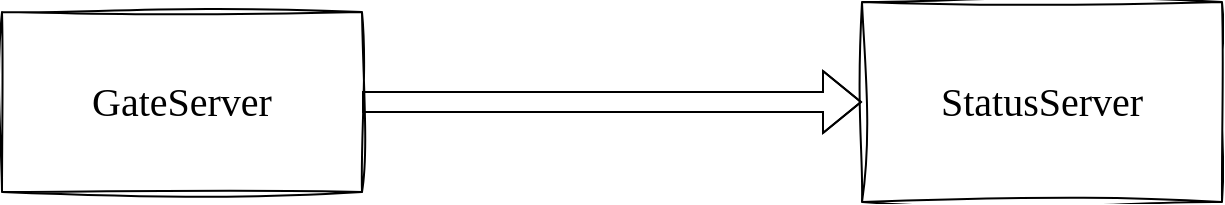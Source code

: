 <mxfile version="22.1.18" type="device">
  <diagram name="第 1 页" id="33fIKS-bli0zVtY3DVOk">
    <mxGraphModel dx="1221" dy="717" grid="1" gridSize="10" guides="1" tooltips="1" connect="1" arrows="1" fold="1" page="1" pageScale="1" pageWidth="20000" pageHeight="20000" math="0" shadow="0">
      <root>
        <mxCell id="0" />
        <mxCell id="1" parent="0" />
        <mxCell id="X3b-dVVXYyg8vzQYwrhZ-22" value="&lt;font face=&quot;Georgia&quot;&gt;StatusServer&lt;/font&gt;" style="rounded=0;whiteSpace=wrap;html=1;sketch=1;hachureGap=4;jiggle=2;curveFitting=1;fontFamily=Architects Daughter;fontSource=https%3A%2F%2Ffonts.googleapis.com%2Fcss%3Ffamily%3DArchitects%2BDaughter;fontSize=20;" vertex="1" parent="1">
          <mxGeometry x="590" y="230" width="180" height="100" as="geometry" />
        </mxCell>
        <mxCell id="X3b-dVVXYyg8vzQYwrhZ-25" style="edgeStyle=entityRelationEdgeStyle;shape=flexArrow;rounded=0;hachureGap=4;orthogonalLoop=1;jettySize=auto;html=1;entryX=0;entryY=0.5;entryDx=0;entryDy=0;fontFamily=Architects Daughter;fontSource=https%3A%2F%2Ffonts.googleapis.com%2Fcss%3Ffamily%3DArchitects%2BDaughter;fontSize=16;elbow=vertical;" edge="1" parent="1" source="X3b-dVVXYyg8vzQYwrhZ-23" target="X3b-dVVXYyg8vzQYwrhZ-22">
          <mxGeometry relative="1" as="geometry" />
        </mxCell>
        <mxCell id="X3b-dVVXYyg8vzQYwrhZ-23" value="&lt;font face=&quot;Georgia&quot;&gt;GateServer&lt;/font&gt;" style="rounded=0;whiteSpace=wrap;html=1;sketch=1;hachureGap=4;jiggle=2;curveFitting=1;fontFamily=Architects Daughter;fontSource=https%3A%2F%2Ffonts.googleapis.com%2Fcss%3Ffamily%3DArchitects%2BDaughter;fontSize=20;" vertex="1" parent="1">
          <mxGeometry x="160" y="235" width="180" height="90" as="geometry" />
        </mxCell>
      </root>
    </mxGraphModel>
  </diagram>
</mxfile>
